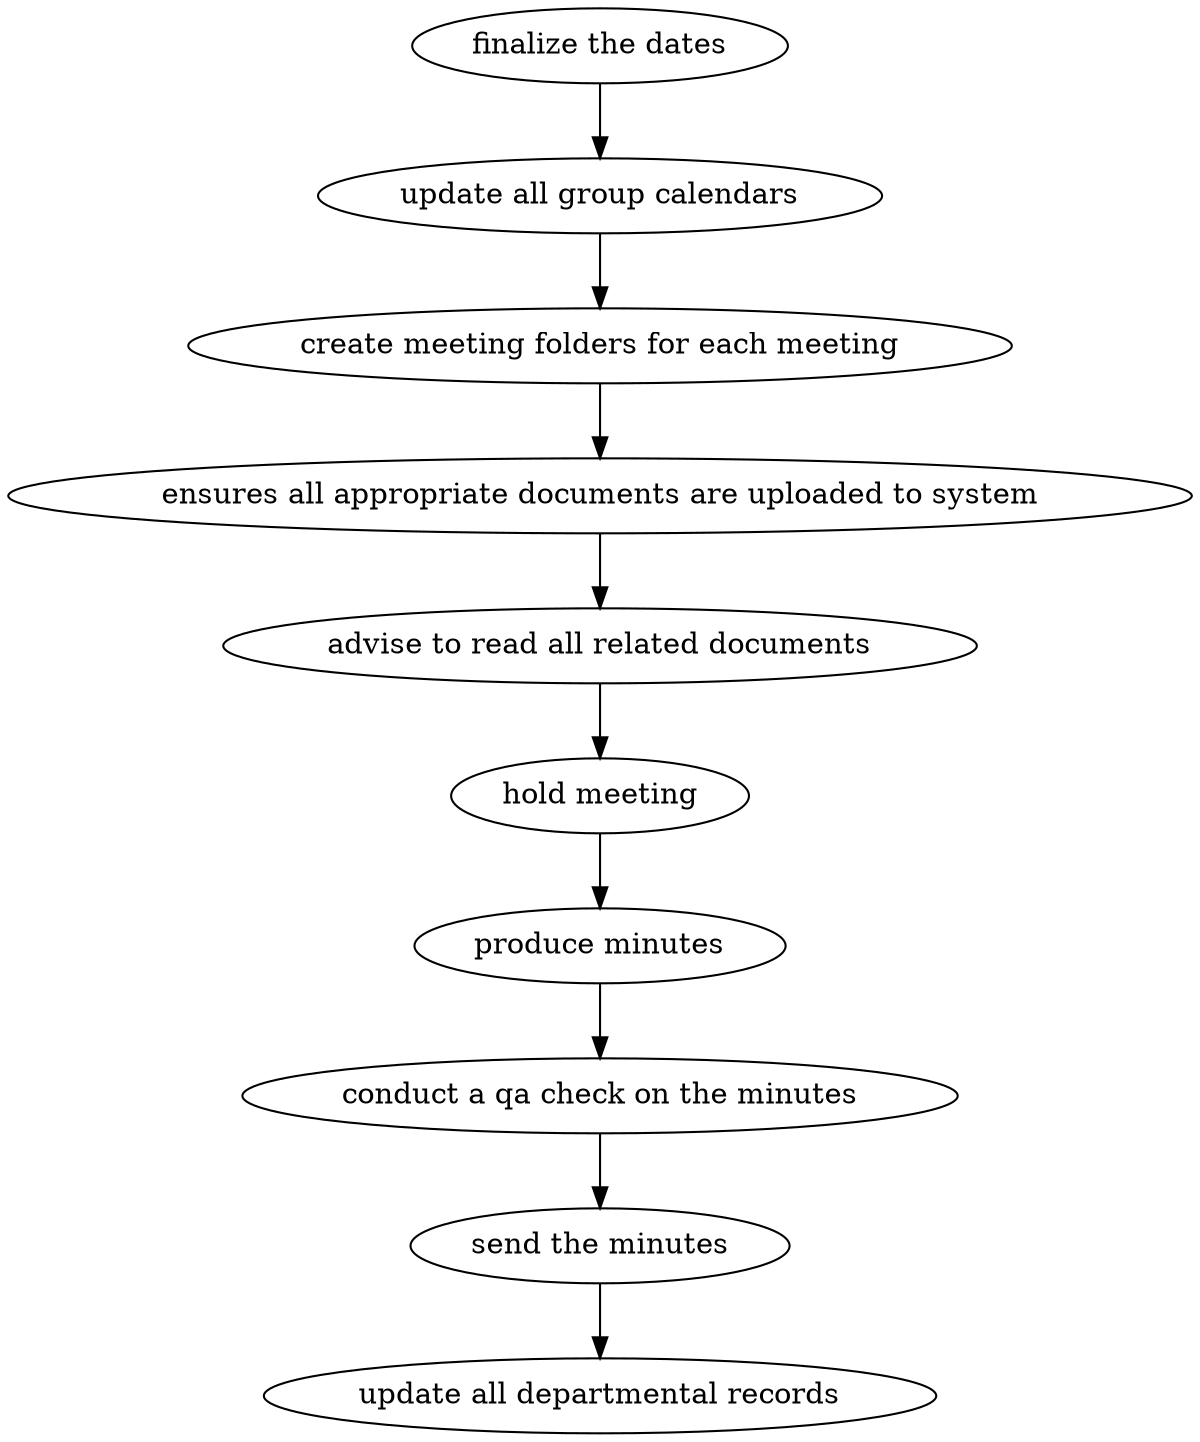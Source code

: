 strict digraph "doc-9.4" {
	graph [name="doc-9.4"];
	"finalize the dates"	[attrs="{'type': 'Activity', 'label': 'finalize the dates'}"];
	"update all group calendars"	[attrs="{'type': 'Activity', 'label': 'update all group calendars'}"];
	"finalize the dates" -> "update all group calendars"	[attrs="{'type': 'flow', 'label': 'flow'}"];
	"create meeting folders for each meeting"	[attrs="{'type': 'Activity', 'label': 'create meeting folders for each meeting'}"];
	"update all group calendars" -> "create meeting folders for each meeting"	[attrs="{'type': 'flow', 'label': 'flow'}"];
	"ensures all appropriate documents are uploaded to system"	[attrs="{'type': 'Activity', 'label': 'ensures all appropriate documents are uploaded to system'}"];
	"create meeting folders for each meeting" -> "ensures all appropriate documents are uploaded to system"	[attrs="{'type': 'flow', 'label': 'flow'}"];
	"advise to read all related documents"	[attrs="{'type': 'Activity', 'label': 'advise to read all related documents'}"];
	"ensures all appropriate documents are uploaded to system" -> "advise to read all related documents"	[attrs="{'type': 'flow', 'label': 'flow'}"];
	"hold meeting"	[attrs="{'type': 'Activity', 'label': 'hold meeting'}"];
	"advise to read all related documents" -> "hold meeting"	[attrs="{'type': 'flow', 'label': 'flow'}"];
	"produce minutes"	[attrs="{'type': 'Activity', 'label': 'produce minutes'}"];
	"hold meeting" -> "produce minutes"	[attrs="{'type': 'flow', 'label': 'flow'}"];
	"conduct a qa check on the minutes"	[attrs="{'type': 'Activity', 'label': 'conduct a qa check on the minutes'}"];
	"produce minutes" -> "conduct a qa check on the minutes"	[attrs="{'type': 'flow', 'label': 'flow'}"];
	"send the minutes"	[attrs="{'type': 'Activity', 'label': 'send the minutes'}"];
	"conduct a qa check on the minutes" -> "send the minutes"	[attrs="{'type': 'flow', 'label': 'flow'}"];
	"update all departmental records"	[attrs="{'type': 'Activity', 'label': 'update all departmental records'}"];
	"send the minutes" -> "update all departmental records"	[attrs="{'type': 'flow', 'label': 'flow'}"];
}

